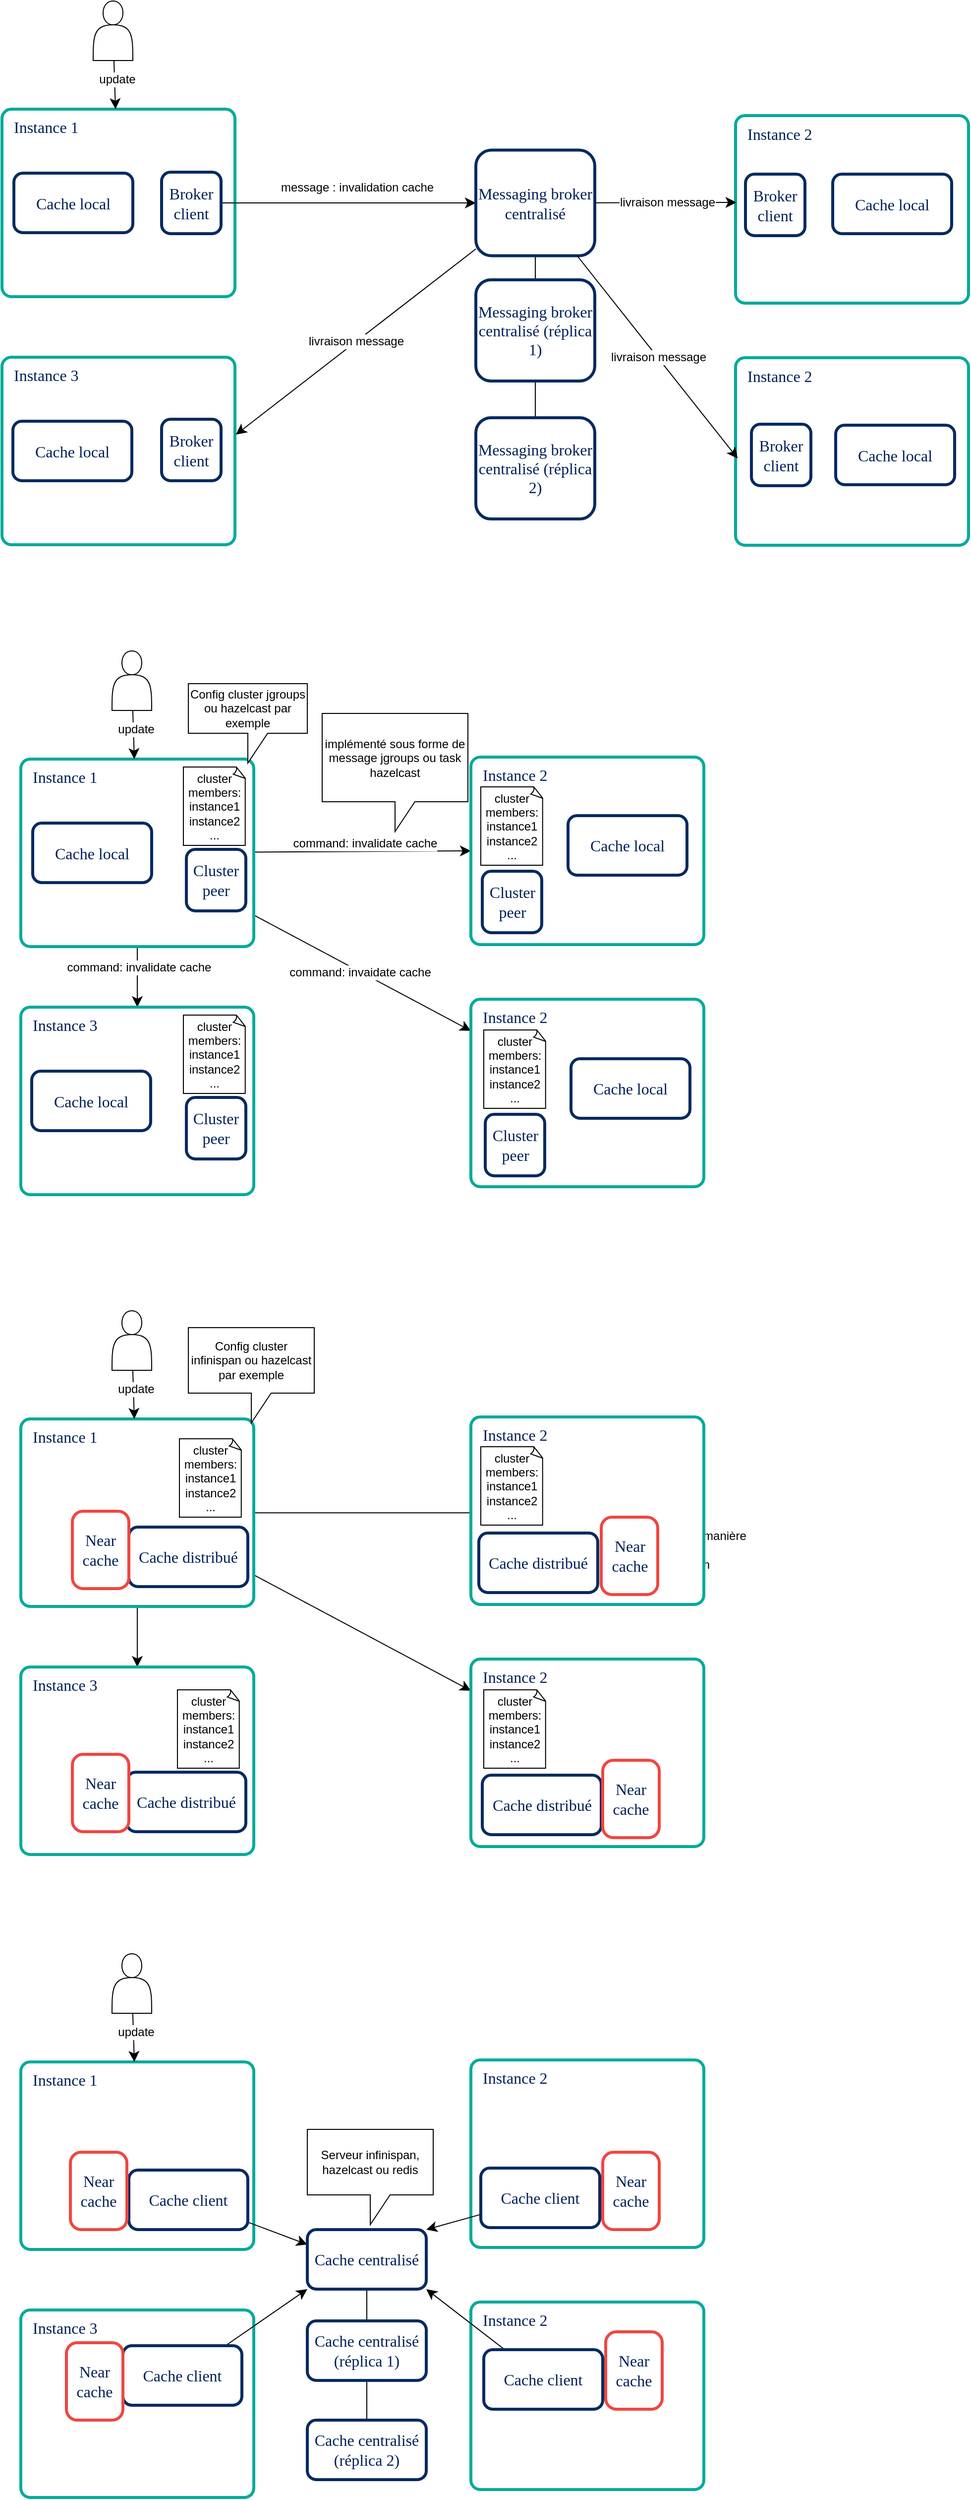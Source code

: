 <mxfile version="24.6.3" type="github">
  <diagram name="Page-1" id="AIwLkEZTtaAy5-5fSxSE">
    <mxGraphModel dx="2234" dy="2152" grid="0" gridSize="10" guides="1" tooltips="1" connect="1" arrows="1" fold="1" page="0" pageScale="1" pageWidth="827" pageHeight="1169" math="0" shadow="0">
      <root>
        <mxCell id="0" />
        <mxCell id="1" parent="0" />
        <mxCell id="lVMmo4o-01yK5qw_qF8T-66" style="edgeStyle=none;curved=1;rounded=0;orthogonalLoop=1;jettySize=auto;html=1;fontSize=12;startSize=8;endSize=8;" edge="1" parent="1" source="lVMmo4o-01yK5qw_qF8T-1" target="lVMmo4o-01yK5qw_qF8T-48">
          <mxGeometry relative="1" as="geometry" />
        </mxCell>
        <mxCell id="lVMmo4o-01yK5qw_qF8T-67" value="command: invalidate cache" style="edgeLabel;html=1;align=center;verticalAlign=middle;resizable=0;points=[];fontSize=12;" vertex="1" connectable="0" parent="lVMmo4o-01yK5qw_qF8T-66">
          <mxGeometry x="-0.307" y="1" relative="1" as="geometry">
            <mxPoint as="offset" />
          </mxGeometry>
        </mxCell>
        <mxCell id="lVMmo4o-01yK5qw_qF8T-69" style="edgeStyle=none;curved=1;rounded=0;orthogonalLoop=1;jettySize=auto;html=1;entryX=0;entryY=0.5;entryDx=0;entryDy=0;fontSize=12;startSize=8;endSize=8;" edge="1" parent="1" source="lVMmo4o-01yK5qw_qF8T-1" target="lVMmo4o-01yK5qw_qF8T-52">
          <mxGeometry relative="1" as="geometry" />
        </mxCell>
        <mxCell id="lVMmo4o-01yK5qw_qF8T-70" value="command: invalidate cache" style="edgeLabel;html=1;align=center;verticalAlign=middle;resizable=0;points=[];fontSize=12;" vertex="1" connectable="0" parent="lVMmo4o-01yK5qw_qF8T-69">
          <mxGeometry x="0.407" y="-4" relative="1" as="geometry">
            <mxPoint x="-42" y="-12" as="offset" />
          </mxGeometry>
        </mxCell>
        <mxCell id="lVMmo4o-01yK5qw_qF8T-71" style="edgeStyle=none;curved=1;rounded=0;orthogonalLoop=1;jettySize=auto;html=1;fontSize=12;startSize=8;endSize=8;" edge="1" parent="1" source="lVMmo4o-01yK5qw_qF8T-1" target="lVMmo4o-01yK5qw_qF8T-62">
          <mxGeometry relative="1" as="geometry" />
        </mxCell>
        <mxCell id="lVMmo4o-01yK5qw_qF8T-72" value="command: invaidate cache" style="edgeLabel;html=1;align=center;verticalAlign=middle;resizable=0;points=[];fontSize=12;" vertex="1" connectable="0" parent="lVMmo4o-01yK5qw_qF8T-71">
          <mxGeometry x="-0.013" relative="1" as="geometry">
            <mxPoint x="-1" as="offset" />
          </mxGeometry>
        </mxCell>
        <mxCell id="lVMmo4o-01yK5qw_qF8T-1" value="Instance 1" style="rounded=1;whiteSpace=wrap;html=1;strokeColor=#00AA9B;strokeWidth=3;arcSize=5;fontFamily=Poppins;fontSource=https%3A%2F%2Ffonts.googleapis.com%2Fcss%3Ffamily%3DPoppins;fontSize=16;fontColor=#002058;fontStyle=0;labelBackgroundColor=none;labelBorderColor=none;verticalAlign=top;align=left;spacingRight=0;spacingLeft=10;spacingTop=2;" vertex="1" parent="1">
          <mxGeometry x="-399" y="-138" width="235" height="189" as="geometry" />
        </mxCell>
        <mxCell id="lVMmo4o-01yK5qw_qF8T-2" value="Cache local" style="rounded=1;whiteSpace=wrap;html=1;strokeColor=#042a60;strokeWidth=3;arcSize=15;fontFamily=Poppins;fontSource=https%3A%2F%2Ffonts.googleapis.com%2Fcss%3Ffamily%3DPoppins;fontSize=16;fontColor=#002058;fontStyle=0;labelBackgroundColor=none;labelBorderColor=none;" vertex="1" parent="1">
          <mxGeometry x="-387" y="-73.5" width="120" height="60" as="geometry" />
        </mxCell>
        <mxCell id="lVMmo4o-01yK5qw_qF8T-18" style="edgeStyle=none;curved=1;rounded=0;orthogonalLoop=1;jettySize=auto;html=1;fontSize=12;startSize=8;endSize=8;" edge="1" parent="1" source="lVMmo4o-01yK5qw_qF8T-17" target="lVMmo4o-01yK5qw_qF8T-1">
          <mxGeometry relative="1" as="geometry" />
        </mxCell>
        <mxCell id="lVMmo4o-01yK5qw_qF8T-19" value="update" style="edgeLabel;html=1;align=center;verticalAlign=middle;resizable=0;points=[];fontSize=12;" vertex="1" connectable="0" parent="lVMmo4o-01yK5qw_qF8T-18">
          <mxGeometry x="-0.25" y="2" relative="1" as="geometry">
            <mxPoint as="offset" />
          </mxGeometry>
        </mxCell>
        <mxCell id="lVMmo4o-01yK5qw_qF8T-17" value="" style="shape=actor;whiteSpace=wrap;html=1;" vertex="1" parent="1">
          <mxGeometry x="-307" y="-247" width="40" height="60" as="geometry" />
        </mxCell>
        <mxCell id="lVMmo4o-01yK5qw_qF8T-40" value="Cluster peer" style="rounded=1;whiteSpace=wrap;html=1;strokeColor=#042a60;strokeWidth=3;arcSize=15;fontFamily=Poppins;fontSource=https%3A%2F%2Ffonts.googleapis.com%2Fcss%3Ffamily%3DPoppins;fontSize=16;fontColor=#002058;fontStyle=0;labelBackgroundColor=none;labelBorderColor=none;" vertex="1" parent="1">
          <mxGeometry x="-232" y="-47" width="60" height="62" as="geometry" />
        </mxCell>
        <mxCell id="lVMmo4o-01yK5qw_qF8T-46" value="&lt;div&gt;cluster members: &lt;br&gt;&lt;/div&gt;&lt;div&gt;instance1&lt;/div&gt;&lt;div&gt;instance2&lt;/div&gt;&lt;div&gt;...&lt;br&gt;&lt;/div&gt;" style="whiteSpace=wrap;html=1;shape=mxgraph.basic.document" vertex="1" parent="1">
          <mxGeometry x="-235" y="-130" width="63" height="79" as="geometry" />
        </mxCell>
        <mxCell id="lVMmo4o-01yK5qw_qF8T-48" value="Instance 3" style="rounded=1;whiteSpace=wrap;html=1;strokeColor=#00AA9B;strokeWidth=3;arcSize=5;fontFamily=Poppins;fontSource=https%3A%2F%2Ffonts.googleapis.com%2Fcss%3Ffamily%3DPoppins;fontSize=16;fontColor=#002058;fontStyle=0;labelBackgroundColor=none;labelBorderColor=none;verticalAlign=top;align=left;spacingRight=0;spacingLeft=10;spacingTop=2;" vertex="1" parent="1">
          <mxGeometry x="-399" y="112" width="235" height="189" as="geometry" />
        </mxCell>
        <mxCell id="lVMmo4o-01yK5qw_qF8T-49" value="Cache local" style="rounded=1;whiteSpace=wrap;html=1;strokeColor=#042a60;strokeWidth=3;arcSize=15;fontFamily=Poppins;fontSource=https%3A%2F%2Ffonts.googleapis.com%2Fcss%3Ffamily%3DPoppins;fontSize=16;fontColor=#002058;fontStyle=0;labelBackgroundColor=none;labelBorderColor=none;" vertex="1" parent="1">
          <mxGeometry x="-388" y="176.5" width="120" height="60" as="geometry" />
        </mxCell>
        <mxCell id="lVMmo4o-01yK5qw_qF8T-50" value="Cluster peer" style="rounded=1;whiteSpace=wrap;html=1;strokeColor=#042a60;strokeWidth=3;arcSize=15;fontFamily=Poppins;fontSource=https%3A%2F%2Ffonts.googleapis.com%2Fcss%3Ffamily%3DPoppins;fontSize=16;fontColor=#002058;fontStyle=0;labelBackgroundColor=none;labelBorderColor=none;" vertex="1" parent="1">
          <mxGeometry x="-232" y="203" width="60" height="62" as="geometry" />
        </mxCell>
        <mxCell id="lVMmo4o-01yK5qw_qF8T-51" value="&lt;div&gt;cluster members: &lt;br&gt;&lt;/div&gt;&lt;div&gt;instance1&lt;/div&gt;&lt;div&gt;instance2&lt;/div&gt;&lt;div&gt;...&lt;br&gt;&lt;/div&gt;" style="whiteSpace=wrap;html=1;shape=mxgraph.basic.document" vertex="1" parent="1">
          <mxGeometry x="-235" y="120" width="63" height="79" as="geometry" />
        </mxCell>
        <mxCell id="lVMmo4o-01yK5qw_qF8T-52" value="Instance 2" style="rounded=1;whiteSpace=wrap;html=1;strokeColor=#00AA9B;strokeWidth=3;arcSize=5;fontFamily=Poppins;fontSource=https%3A%2F%2Ffonts.googleapis.com%2Fcss%3Ffamily%3DPoppins;fontSize=16;fontColor=#002058;fontStyle=0;labelBackgroundColor=none;labelBorderColor=none;verticalAlign=top;align=left;spacingRight=0;spacingLeft=10;spacingTop=2;" vertex="1" parent="1">
          <mxGeometry x="55" y="-140" width="235" height="189" as="geometry" />
        </mxCell>
        <mxCell id="lVMmo4o-01yK5qw_qF8T-53" value="Cache local" style="rounded=1;whiteSpace=wrap;html=1;strokeColor=#042a60;strokeWidth=3;arcSize=15;fontFamily=Poppins;fontSource=https%3A%2F%2Ffonts.googleapis.com%2Fcss%3Ffamily%3DPoppins;fontSize=16;fontColor=#002058;fontStyle=0;labelBackgroundColor=none;labelBorderColor=none;" vertex="1" parent="1">
          <mxGeometry x="153" y="-81" width="120" height="60" as="geometry" />
        </mxCell>
        <mxCell id="lVMmo4o-01yK5qw_qF8T-54" value="Cluster peer" style="rounded=1;whiteSpace=wrap;html=1;strokeColor=#042a60;strokeWidth=3;arcSize=15;fontFamily=Poppins;fontSource=https%3A%2F%2Ffonts.googleapis.com%2Fcss%3Ffamily%3DPoppins;fontSize=16;fontColor=#002058;fontStyle=0;labelBackgroundColor=none;labelBorderColor=none;" vertex="1" parent="1">
          <mxGeometry x="66.5" y="-25" width="60" height="62" as="geometry" />
        </mxCell>
        <mxCell id="lVMmo4o-01yK5qw_qF8T-55" value="&lt;div&gt;cluster members: &lt;br&gt;&lt;/div&gt;&lt;div&gt;instance1&lt;/div&gt;&lt;div&gt;instance2&lt;/div&gt;&lt;div&gt;...&lt;br&gt;&lt;/div&gt;" style="whiteSpace=wrap;html=1;shape=mxgraph.basic.document" vertex="1" parent="1">
          <mxGeometry x="65" y="-110" width="63" height="79" as="geometry" />
        </mxCell>
        <mxCell id="lVMmo4o-01yK5qw_qF8T-62" value="Instance 2" style="rounded=1;whiteSpace=wrap;html=1;strokeColor=#00AA9B;strokeWidth=3;arcSize=5;fontFamily=Poppins;fontSource=https%3A%2F%2Ffonts.googleapis.com%2Fcss%3Ffamily%3DPoppins;fontSize=16;fontColor=#002058;fontStyle=0;labelBackgroundColor=none;labelBorderColor=none;verticalAlign=top;align=left;spacingRight=0;spacingLeft=10;spacingTop=2;" vertex="1" parent="1">
          <mxGeometry x="55" y="104" width="235" height="189" as="geometry" />
        </mxCell>
        <mxCell id="lVMmo4o-01yK5qw_qF8T-63" value="Cache local" style="rounded=1;whiteSpace=wrap;html=1;strokeColor=#042a60;strokeWidth=3;arcSize=15;fontFamily=Poppins;fontSource=https%3A%2F%2Ffonts.googleapis.com%2Fcss%3Ffamily%3DPoppins;fontSize=16;fontColor=#002058;fontStyle=0;labelBackgroundColor=none;labelBorderColor=none;" vertex="1" parent="1">
          <mxGeometry x="156" y="164" width="120" height="60" as="geometry" />
        </mxCell>
        <mxCell id="lVMmo4o-01yK5qw_qF8T-64" value="Cluster peer" style="rounded=1;whiteSpace=wrap;html=1;strokeColor=#042a60;strokeWidth=3;arcSize=15;fontFamily=Poppins;fontSource=https%3A%2F%2Ffonts.googleapis.com%2Fcss%3Ffamily%3DPoppins;fontSize=16;fontColor=#002058;fontStyle=0;labelBackgroundColor=none;labelBorderColor=none;" vertex="1" parent="1">
          <mxGeometry x="69.5" y="220" width="60" height="62" as="geometry" />
        </mxCell>
        <mxCell id="lVMmo4o-01yK5qw_qF8T-65" value="&lt;div&gt;cluster members: &lt;br&gt;&lt;/div&gt;&lt;div&gt;instance1&lt;/div&gt;&lt;div&gt;instance2&lt;/div&gt;&lt;div&gt;...&lt;br&gt;&lt;/div&gt;" style="whiteSpace=wrap;html=1;shape=mxgraph.basic.document" vertex="1" parent="1">
          <mxGeometry x="68" y="135" width="63" height="79" as="geometry" />
        </mxCell>
        <mxCell id="lVMmo4o-01yK5qw_qF8T-77" value="Config cluster jgroups ou hazelcast par exemple" style="shape=callout;whiteSpace=wrap;html=1;perimeter=calloutPerimeter;" vertex="1" parent="1">
          <mxGeometry x="-230" y="-214" width="120" height="80" as="geometry" />
        </mxCell>
        <mxCell id="lVMmo4o-01yK5qw_qF8T-78" value="implémenté sous forme de message jgroups ou task hazelcast" style="shape=callout;whiteSpace=wrap;html=1;perimeter=calloutPerimeter;" vertex="1" parent="1">
          <mxGeometry x="-95" y="-184" width="147" height="119" as="geometry" />
        </mxCell>
        <mxCell id="lVMmo4o-01yK5qw_qF8T-79" style="edgeStyle=none;curved=1;rounded=0;orthogonalLoop=1;jettySize=auto;html=1;fontSize=12;startSize=8;endSize=8;" edge="1" parent="1" source="lVMmo4o-01yK5qw_qF8T-85" target="lVMmo4o-01yK5qw_qF8T-92">
          <mxGeometry relative="1" as="geometry" />
        </mxCell>
        <mxCell id="lVMmo4o-01yK5qw_qF8T-81" style="edgeStyle=none;curved=1;rounded=0;orthogonalLoop=1;jettySize=auto;html=1;entryX=0;entryY=0.5;entryDx=0;entryDy=0;fontSize=12;startSize=8;endSize=8;" edge="1" parent="1" source="lVMmo4o-01yK5qw_qF8T-85" target="lVMmo4o-01yK5qw_qF8T-96">
          <mxGeometry relative="1" as="geometry">
            <Array as="points">
              <mxPoint x="341" y="622" />
            </Array>
          </mxGeometry>
        </mxCell>
        <mxCell id="lVMmo4o-01yK5qw_qF8T-82" value="synchronisation gérée de manière&lt;br&gt; transparente&lt;br&gt; par l&#39;implémentation &lt;br&gt;du cache distribué" style="edgeLabel;html=1;align=center;verticalAlign=middle;resizable=0;points=[];fontSize=12;" vertex="1" connectable="0" parent="lVMmo4o-01yK5qw_qF8T-81">
          <mxGeometry x="0.407" y="-4" relative="1" as="geometry">
            <mxPoint x="-48" y="48" as="offset" />
          </mxGeometry>
        </mxCell>
        <mxCell id="lVMmo4o-01yK5qw_qF8T-83" style="edgeStyle=none;curved=1;rounded=0;orthogonalLoop=1;jettySize=auto;html=1;fontSize=12;startSize=8;endSize=8;" edge="1" parent="1" source="lVMmo4o-01yK5qw_qF8T-85" target="lVMmo4o-01yK5qw_qF8T-100">
          <mxGeometry relative="1" as="geometry" />
        </mxCell>
        <mxCell id="lVMmo4o-01yK5qw_qF8T-85" value="Instance 1" style="rounded=1;whiteSpace=wrap;html=1;strokeColor=#00AA9B;strokeWidth=3;arcSize=5;fontFamily=Poppins;fontSource=https%3A%2F%2Ffonts.googleapis.com%2Fcss%3Ffamily%3DPoppins;fontSize=16;fontColor=#002058;fontStyle=0;labelBackgroundColor=none;labelBorderColor=none;verticalAlign=top;align=left;spacingRight=0;spacingLeft=10;spacingTop=2;" vertex="1" parent="1">
          <mxGeometry x="-399" y="527" width="235" height="189" as="geometry" />
        </mxCell>
        <mxCell id="lVMmo4o-01yK5qw_qF8T-86" value="Cache distribué" style="rounded=1;whiteSpace=wrap;html=1;strokeColor=#042a60;strokeWidth=3;arcSize=15;fontFamily=Poppins;fontSource=https%3A%2F%2Ffonts.googleapis.com%2Fcss%3Ffamily%3DPoppins;fontSize=16;fontColor=#002058;fontStyle=0;labelBackgroundColor=none;labelBorderColor=none;" vertex="1" parent="1">
          <mxGeometry x="-290" y="636" width="120" height="60" as="geometry" />
        </mxCell>
        <mxCell id="lVMmo4o-01yK5qw_qF8T-87" style="edgeStyle=none;curved=1;rounded=0;orthogonalLoop=1;jettySize=auto;html=1;fontSize=12;startSize=8;endSize=8;" edge="1" parent="1" source="lVMmo4o-01yK5qw_qF8T-89" target="lVMmo4o-01yK5qw_qF8T-85">
          <mxGeometry relative="1" as="geometry" />
        </mxCell>
        <mxCell id="lVMmo4o-01yK5qw_qF8T-88" value="update" style="edgeLabel;html=1;align=center;verticalAlign=middle;resizable=0;points=[];fontSize=12;" vertex="1" connectable="0" parent="lVMmo4o-01yK5qw_qF8T-87">
          <mxGeometry x="-0.25" y="2" relative="1" as="geometry">
            <mxPoint as="offset" />
          </mxGeometry>
        </mxCell>
        <mxCell id="lVMmo4o-01yK5qw_qF8T-89" value="" style="shape=actor;whiteSpace=wrap;html=1;" vertex="1" parent="1">
          <mxGeometry x="-307" y="418" width="40" height="60" as="geometry" />
        </mxCell>
        <mxCell id="lVMmo4o-01yK5qw_qF8T-91" value="&lt;div&gt;cluster members: &lt;br&gt;&lt;/div&gt;&lt;div&gt;instance1&lt;/div&gt;&lt;div&gt;instance2&lt;/div&gt;&lt;div&gt;...&lt;br&gt;&lt;/div&gt;" style="whiteSpace=wrap;html=1;shape=mxgraph.basic.document" vertex="1" parent="1">
          <mxGeometry x="-239" y="547" width="63" height="79" as="geometry" />
        </mxCell>
        <mxCell id="lVMmo4o-01yK5qw_qF8T-92" value="Instance 3" style="rounded=1;whiteSpace=wrap;html=1;strokeColor=#00AA9B;strokeWidth=3;arcSize=5;fontFamily=Poppins;fontSource=https%3A%2F%2Ffonts.googleapis.com%2Fcss%3Ffamily%3DPoppins;fontSize=16;fontColor=#002058;fontStyle=0;labelBackgroundColor=none;labelBorderColor=none;verticalAlign=top;align=left;spacingRight=0;spacingLeft=10;spacingTop=2;" vertex="1" parent="1">
          <mxGeometry x="-399" y="777" width="235" height="189" as="geometry" />
        </mxCell>
        <mxCell id="lVMmo4o-01yK5qw_qF8T-93" value="Cache distribué" style="rounded=1;whiteSpace=wrap;html=1;strokeColor=#042a60;strokeWidth=3;arcSize=15;fontFamily=Poppins;fontSource=https%3A%2F%2Ffonts.googleapis.com%2Fcss%3Ffamily%3DPoppins;fontSize=16;fontColor=#002058;fontStyle=0;labelBackgroundColor=none;labelBorderColor=none;" vertex="1" parent="1">
          <mxGeometry x="-292" y="883" width="120" height="60" as="geometry" />
        </mxCell>
        <mxCell id="lVMmo4o-01yK5qw_qF8T-95" value="&lt;div&gt;cluster members: &lt;br&gt;&lt;/div&gt;&lt;div&gt;instance1&lt;/div&gt;&lt;div&gt;instance2&lt;/div&gt;&lt;div&gt;...&lt;br&gt;&lt;/div&gt;" style="whiteSpace=wrap;html=1;shape=mxgraph.basic.document" vertex="1" parent="1">
          <mxGeometry x="-241" y="800" width="63" height="79" as="geometry" />
        </mxCell>
        <mxCell id="lVMmo4o-01yK5qw_qF8T-96" value="Instance 2" style="rounded=1;whiteSpace=wrap;html=1;strokeColor=#00AA9B;strokeWidth=3;arcSize=5;fontFamily=Poppins;fontSource=https%3A%2F%2Ffonts.googleapis.com%2Fcss%3Ffamily%3DPoppins;fontSize=16;fontColor=#002058;fontStyle=0;labelBackgroundColor=none;labelBorderColor=none;verticalAlign=top;align=left;spacingRight=0;spacingLeft=10;spacingTop=2;" vertex="1" parent="1">
          <mxGeometry x="55" y="525" width="235" height="189" as="geometry" />
        </mxCell>
        <mxCell id="lVMmo4o-01yK5qw_qF8T-97" value="Cache distribué" style="rounded=1;whiteSpace=wrap;html=1;strokeColor=#042a60;strokeWidth=3;arcSize=15;fontFamily=Poppins;fontSource=https%3A%2F%2Ffonts.googleapis.com%2Fcss%3Ffamily%3DPoppins;fontSize=16;fontColor=#002058;fontStyle=0;labelBackgroundColor=none;labelBorderColor=none;" vertex="1" parent="1">
          <mxGeometry x="63" y="642" width="120" height="60" as="geometry" />
        </mxCell>
        <mxCell id="lVMmo4o-01yK5qw_qF8T-99" value="&lt;div&gt;cluster members: &lt;br&gt;&lt;/div&gt;&lt;div&gt;instance1&lt;/div&gt;&lt;div&gt;instance2&lt;/div&gt;&lt;div&gt;...&lt;br&gt;&lt;/div&gt;" style="whiteSpace=wrap;html=1;shape=mxgraph.basic.document" vertex="1" parent="1">
          <mxGeometry x="65" y="555" width="63" height="79" as="geometry" />
        </mxCell>
        <mxCell id="lVMmo4o-01yK5qw_qF8T-100" value="Instance 2" style="rounded=1;whiteSpace=wrap;html=1;strokeColor=#00AA9B;strokeWidth=3;arcSize=5;fontFamily=Poppins;fontSource=https%3A%2F%2Ffonts.googleapis.com%2Fcss%3Ffamily%3DPoppins;fontSize=16;fontColor=#002058;fontStyle=0;labelBackgroundColor=none;labelBorderColor=none;verticalAlign=top;align=left;spacingRight=0;spacingLeft=10;spacingTop=2;" vertex="1" parent="1">
          <mxGeometry x="55" y="769" width="235" height="189" as="geometry" />
        </mxCell>
        <mxCell id="lVMmo4o-01yK5qw_qF8T-101" value="Cache distribué" style="rounded=1;whiteSpace=wrap;html=1;strokeColor=#042a60;strokeWidth=3;arcSize=15;fontFamily=Poppins;fontSource=https%3A%2F%2Ffonts.googleapis.com%2Fcss%3Ffamily%3DPoppins;fontSize=16;fontColor=#002058;fontStyle=0;labelBackgroundColor=none;labelBorderColor=none;" vertex="1" parent="1">
          <mxGeometry x="66.5" y="886" width="120" height="60" as="geometry" />
        </mxCell>
        <mxCell id="lVMmo4o-01yK5qw_qF8T-103" value="&lt;div&gt;cluster members: &lt;br&gt;&lt;/div&gt;&lt;div&gt;instance1&lt;/div&gt;&lt;div&gt;instance2&lt;/div&gt;&lt;div&gt;...&lt;br&gt;&lt;/div&gt;" style="whiteSpace=wrap;html=1;shape=mxgraph.basic.document" vertex="1" parent="1">
          <mxGeometry x="68" y="800" width="63" height="79" as="geometry" />
        </mxCell>
        <mxCell id="lVMmo4o-01yK5qw_qF8T-104" value="Config cluster infinispan ou hazelcast par exemple" style="shape=callout;whiteSpace=wrap;html=1;perimeter=calloutPerimeter;" vertex="1" parent="1">
          <mxGeometry x="-230" y="435" width="127" height="96" as="geometry" />
        </mxCell>
        <mxCell id="lVMmo4o-01yK5qw_qF8T-110" value="Instance 1" style="rounded=1;whiteSpace=wrap;html=1;strokeColor=#00AA9B;strokeWidth=3;arcSize=5;fontFamily=Poppins;fontSource=https%3A%2F%2Ffonts.googleapis.com%2Fcss%3Ffamily%3DPoppins;fontSize=16;fontColor=#002058;fontStyle=0;labelBackgroundColor=none;labelBorderColor=none;verticalAlign=top;align=left;spacingRight=0;spacingLeft=10;spacingTop=2;" vertex="1" parent="1">
          <mxGeometry x="-399" y="1175" width="235" height="189" as="geometry" />
        </mxCell>
        <mxCell id="lVMmo4o-01yK5qw_qF8T-128" style="edgeStyle=none;curved=1;rounded=0;orthogonalLoop=1;jettySize=auto;html=1;entryX=0;entryY=0.25;entryDx=0;entryDy=0;fontSize=12;startSize=8;endSize=8;" edge="1" parent="1" source="lVMmo4o-01yK5qw_qF8T-111" target="lVMmo4o-01yK5qw_qF8T-127">
          <mxGeometry relative="1" as="geometry" />
        </mxCell>
        <mxCell id="lVMmo4o-01yK5qw_qF8T-111" value="Cache client" style="rounded=1;whiteSpace=wrap;html=1;strokeColor=#042a60;strokeWidth=3;arcSize=15;fontFamily=Poppins;fontSource=https%3A%2F%2Ffonts.googleapis.com%2Fcss%3Ffamily%3DPoppins;fontSize=16;fontColor=#002058;fontStyle=0;labelBackgroundColor=none;labelBorderColor=none;" vertex="1" parent="1">
          <mxGeometry x="-290" y="1284" width="120" height="60" as="geometry" />
        </mxCell>
        <mxCell id="lVMmo4o-01yK5qw_qF8T-112" style="edgeStyle=none;curved=1;rounded=0;orthogonalLoop=1;jettySize=auto;html=1;fontSize=12;startSize=8;endSize=8;" edge="1" parent="1" source="lVMmo4o-01yK5qw_qF8T-114" target="lVMmo4o-01yK5qw_qF8T-110">
          <mxGeometry relative="1" as="geometry" />
        </mxCell>
        <mxCell id="lVMmo4o-01yK5qw_qF8T-113" value="update" style="edgeLabel;html=1;align=center;verticalAlign=middle;resizable=0;points=[];fontSize=12;" vertex="1" connectable="0" parent="lVMmo4o-01yK5qw_qF8T-112">
          <mxGeometry x="-0.25" y="2" relative="1" as="geometry">
            <mxPoint as="offset" />
          </mxGeometry>
        </mxCell>
        <mxCell id="lVMmo4o-01yK5qw_qF8T-114" value="" style="shape=actor;whiteSpace=wrap;html=1;" vertex="1" parent="1">
          <mxGeometry x="-307" y="1066" width="40" height="60" as="geometry" />
        </mxCell>
        <mxCell id="lVMmo4o-01yK5qw_qF8T-116" value="Instance 3" style="rounded=1;whiteSpace=wrap;html=1;strokeColor=#00AA9B;strokeWidth=3;arcSize=5;fontFamily=Poppins;fontSource=https%3A%2F%2Ffonts.googleapis.com%2Fcss%3Ffamily%3DPoppins;fontSize=16;fontColor=#002058;fontStyle=0;labelBackgroundColor=none;labelBorderColor=none;verticalAlign=top;align=left;spacingRight=0;spacingLeft=10;spacingTop=2;" vertex="1" parent="1">
          <mxGeometry x="-399" y="1425" width="235" height="189" as="geometry" />
        </mxCell>
        <mxCell id="lVMmo4o-01yK5qw_qF8T-131" style="edgeStyle=none;curved=1;rounded=0;orthogonalLoop=1;jettySize=auto;html=1;entryX=0;entryY=1;entryDx=0;entryDy=0;fontSize=12;startSize=8;endSize=8;" edge="1" parent="1" source="lVMmo4o-01yK5qw_qF8T-117" target="lVMmo4o-01yK5qw_qF8T-127">
          <mxGeometry relative="1" as="geometry" />
        </mxCell>
        <mxCell id="lVMmo4o-01yK5qw_qF8T-117" value="Cache client" style="rounded=1;whiteSpace=wrap;html=1;strokeColor=#042a60;strokeWidth=3;arcSize=15;fontFamily=Poppins;fontSource=https%3A%2F%2Ffonts.googleapis.com%2Fcss%3Ffamily%3DPoppins;fontSize=16;fontColor=#002058;fontStyle=0;labelBackgroundColor=none;labelBorderColor=none;" vertex="1" parent="1">
          <mxGeometry x="-296" y="1461" width="120" height="60" as="geometry" />
        </mxCell>
        <mxCell id="lVMmo4o-01yK5qw_qF8T-119" value="Instance 2" style="rounded=1;whiteSpace=wrap;html=1;strokeColor=#00AA9B;strokeWidth=3;arcSize=5;fontFamily=Poppins;fontSource=https%3A%2F%2Ffonts.googleapis.com%2Fcss%3Ffamily%3DPoppins;fontSize=16;fontColor=#002058;fontStyle=0;labelBackgroundColor=none;labelBorderColor=none;verticalAlign=top;align=left;spacingRight=0;spacingLeft=10;spacingTop=2;" vertex="1" parent="1">
          <mxGeometry x="55" y="1173" width="235" height="189" as="geometry" />
        </mxCell>
        <mxCell id="lVMmo4o-01yK5qw_qF8T-133" style="edgeStyle=none;curved=1;rounded=0;orthogonalLoop=1;jettySize=auto;html=1;entryX=1;entryY=0;entryDx=0;entryDy=0;fontSize=12;startSize=8;endSize=8;" edge="1" parent="1" source="lVMmo4o-01yK5qw_qF8T-120" target="lVMmo4o-01yK5qw_qF8T-127">
          <mxGeometry relative="1" as="geometry" />
        </mxCell>
        <mxCell id="lVMmo4o-01yK5qw_qF8T-120" value="Cache client" style="rounded=1;whiteSpace=wrap;html=1;strokeColor=#042a60;strokeWidth=3;arcSize=15;fontFamily=Poppins;fontSource=https%3A%2F%2Ffonts.googleapis.com%2Fcss%3Ffamily%3DPoppins;fontSize=16;fontColor=#002058;fontStyle=0;labelBackgroundColor=none;labelBorderColor=none;" vertex="1" parent="1">
          <mxGeometry x="65" y="1282" width="120" height="60" as="geometry" />
        </mxCell>
        <mxCell id="lVMmo4o-01yK5qw_qF8T-122" value="Instance 2" style="rounded=1;whiteSpace=wrap;html=1;strokeColor=#00AA9B;strokeWidth=3;arcSize=5;fontFamily=Poppins;fontSource=https%3A%2F%2Ffonts.googleapis.com%2Fcss%3Ffamily%3DPoppins;fontSize=16;fontColor=#002058;fontStyle=0;labelBackgroundColor=none;labelBorderColor=none;verticalAlign=top;align=left;spacingRight=0;spacingLeft=10;spacingTop=2;" vertex="1" parent="1">
          <mxGeometry x="55" y="1417" width="235" height="189" as="geometry" />
        </mxCell>
        <mxCell id="lVMmo4o-01yK5qw_qF8T-132" style="edgeStyle=none;curved=1;rounded=0;orthogonalLoop=1;jettySize=auto;html=1;entryX=1;entryY=1;entryDx=0;entryDy=0;fontSize=12;startSize=8;endSize=8;" edge="1" parent="1" source="lVMmo4o-01yK5qw_qF8T-123" target="lVMmo4o-01yK5qw_qF8T-127">
          <mxGeometry relative="1" as="geometry" />
        </mxCell>
        <mxCell id="lVMmo4o-01yK5qw_qF8T-123" value="Cache client" style="rounded=1;whiteSpace=wrap;html=1;strokeColor=#042a60;strokeWidth=3;arcSize=15;fontFamily=Poppins;fontSource=https%3A%2F%2Ffonts.googleapis.com%2Fcss%3Ffamily%3DPoppins;fontSize=16;fontColor=#002058;fontStyle=0;labelBackgroundColor=none;labelBorderColor=none;" vertex="1" parent="1">
          <mxGeometry x="68" y="1465" width="120" height="60" as="geometry" />
        </mxCell>
        <mxCell id="lVMmo4o-01yK5qw_qF8T-136" style="edgeStyle=none;curved=1;rounded=0;orthogonalLoop=1;jettySize=auto;html=1;fontSize=12;startSize=8;endSize=8;endArrow=none;endFill=0;" edge="1" parent="1" source="lVMmo4o-01yK5qw_qF8T-127" target="lVMmo4o-01yK5qw_qF8T-134">
          <mxGeometry relative="1" as="geometry" />
        </mxCell>
        <mxCell id="lVMmo4o-01yK5qw_qF8T-127" value="Cache centralisé" style="rounded=1;whiteSpace=wrap;html=1;strokeColor=#042a60;strokeWidth=3;arcSize=15;fontFamily=Poppins;fontSource=https%3A%2F%2Ffonts.googleapis.com%2Fcss%3Ffamily%3DPoppins;fontSize=16;fontColor=#002058;fontStyle=0;labelBackgroundColor=none;labelBorderColor=none;" vertex="1" parent="1">
          <mxGeometry x="-110" y="1344" width="120" height="60" as="geometry" />
        </mxCell>
        <mxCell id="lVMmo4o-01yK5qw_qF8T-137" style="edgeStyle=none;curved=1;rounded=0;orthogonalLoop=1;jettySize=auto;html=1;fontSize=12;startSize=8;endSize=8;endArrow=none;endFill=0;" edge="1" parent="1" source="lVMmo4o-01yK5qw_qF8T-134" target="lVMmo4o-01yK5qw_qF8T-135">
          <mxGeometry relative="1" as="geometry" />
        </mxCell>
        <mxCell id="lVMmo4o-01yK5qw_qF8T-134" value="Cache centralisé (réplica 1)" style="rounded=1;whiteSpace=wrap;html=1;strokeColor=#042a60;strokeWidth=3;arcSize=15;fontFamily=Poppins;fontSource=https%3A%2F%2Ffonts.googleapis.com%2Fcss%3Ffamily%3DPoppins;fontSize=16;fontColor=#002058;fontStyle=0;labelBackgroundColor=none;labelBorderColor=none;" vertex="1" parent="1">
          <mxGeometry x="-110" y="1436" width="120" height="60" as="geometry" />
        </mxCell>
        <mxCell id="lVMmo4o-01yK5qw_qF8T-135" value="Cache centralisé (réplica 2)" style="rounded=1;whiteSpace=wrap;html=1;strokeColor=#042a60;strokeWidth=3;arcSize=15;fontFamily=Poppins;fontSource=https%3A%2F%2Ffonts.googleapis.com%2Fcss%3Ffamily%3DPoppins;fontSize=16;fontColor=#002058;fontStyle=0;labelBackgroundColor=none;labelBorderColor=none;" vertex="1" parent="1">
          <mxGeometry x="-110" y="1536" width="120" height="60" as="geometry" />
        </mxCell>
        <mxCell id="lVMmo4o-01yK5qw_qF8T-138" value="Serveur infinispan, hazelcast ou redis" style="shape=callout;whiteSpace=wrap;html=1;perimeter=calloutPerimeter;" vertex="1" parent="1">
          <mxGeometry x="-110" y="1243" width="127" height="96" as="geometry" />
        </mxCell>
        <mxCell id="lVMmo4o-01yK5qw_qF8T-139" value="Near cache" style="rounded=1;whiteSpace=wrap;html=1;strokeColor=#F04641;strokeWidth=3;arcSize=19;fontFamily=Poppins;fontSource=https%3A%2F%2Ffonts.googleapis.com%2Fcss%3Ffamily%3DPoppins;fontSize=16;fontColor=#002058;fontStyle=0;labelBackgroundColor=none;labelBorderColor=none;" vertex="1" parent="1">
          <mxGeometry x="186.5" y="626" width="57" height="78" as="geometry" />
        </mxCell>
        <mxCell id="lVMmo4o-01yK5qw_qF8T-140" value="Near cache" style="rounded=1;whiteSpace=wrap;html=1;strokeColor=#F04641;strokeWidth=3;arcSize=19;fontFamily=Poppins;fontSource=https%3A%2F%2Ffonts.googleapis.com%2Fcss%3Ffamily%3DPoppins;fontSize=16;fontColor=#002058;fontStyle=0;labelBackgroundColor=none;labelBorderColor=none;" vertex="1" parent="1">
          <mxGeometry x="-347" y="620" width="57" height="78" as="geometry" />
        </mxCell>
        <mxCell id="lVMmo4o-01yK5qw_qF8T-141" value="Near cache" style="rounded=1;whiteSpace=wrap;html=1;strokeColor=#F04641;strokeWidth=3;arcSize=19;fontFamily=Poppins;fontSource=https%3A%2F%2Ffonts.googleapis.com%2Fcss%3Ffamily%3DPoppins;fontSize=16;fontColor=#002058;fontStyle=0;labelBackgroundColor=none;labelBorderColor=none;" vertex="1" parent="1">
          <mxGeometry x="188" y="871" width="57" height="78" as="geometry" />
        </mxCell>
        <mxCell id="lVMmo4o-01yK5qw_qF8T-142" value="Near cache" style="rounded=1;whiteSpace=wrap;html=1;strokeColor=#F04641;strokeWidth=3;arcSize=19;fontFamily=Poppins;fontSource=https%3A%2F%2Ffonts.googleapis.com%2Fcss%3Ffamily%3DPoppins;fontSize=16;fontColor=#002058;fontStyle=0;labelBackgroundColor=none;labelBorderColor=none;" vertex="1" parent="1">
          <mxGeometry x="-347" y="865" width="57" height="78" as="geometry" />
        </mxCell>
        <mxCell id="lVMmo4o-01yK5qw_qF8T-143" value="Near cache" style="rounded=1;whiteSpace=wrap;html=1;strokeColor=#F04641;strokeWidth=3;arcSize=19;fontFamily=Poppins;fontSource=https%3A%2F%2Ffonts.googleapis.com%2Fcss%3Ffamily%3DPoppins;fontSize=16;fontColor=#002058;fontStyle=0;labelBackgroundColor=none;labelBorderColor=none;" vertex="1" parent="1">
          <mxGeometry x="188" y="1266" width="57" height="78" as="geometry" />
        </mxCell>
        <mxCell id="lVMmo4o-01yK5qw_qF8T-144" value="Near cache" style="rounded=1;whiteSpace=wrap;html=1;strokeColor=#F04641;strokeWidth=3;arcSize=19;fontFamily=Poppins;fontSource=https%3A%2F%2Ffonts.googleapis.com%2Fcss%3Ffamily%3DPoppins;fontSize=16;fontColor=#002058;fontStyle=0;labelBackgroundColor=none;labelBorderColor=none;" vertex="1" parent="1">
          <mxGeometry x="-349" y="1266" width="57" height="78" as="geometry" />
        </mxCell>
        <mxCell id="lVMmo4o-01yK5qw_qF8T-145" value="Near cache" style="rounded=1;whiteSpace=wrap;html=1;strokeColor=#F04641;strokeWidth=3;arcSize=19;fontFamily=Poppins;fontSource=https%3A%2F%2Ffonts.googleapis.com%2Fcss%3Ffamily%3DPoppins;fontSize=16;fontColor=#002058;fontStyle=0;labelBackgroundColor=none;labelBorderColor=none;" vertex="1" parent="1">
          <mxGeometry x="191" y="1447" width="57" height="78" as="geometry" />
        </mxCell>
        <mxCell id="lVMmo4o-01yK5qw_qF8T-146" value="Near cache" style="rounded=1;whiteSpace=wrap;html=1;strokeColor=#F04641;strokeWidth=3;arcSize=19;fontFamily=Poppins;fontSource=https%3A%2F%2Ffonts.googleapis.com%2Fcss%3Ffamily%3DPoppins;fontSize=16;fontColor=#002058;fontStyle=0;labelBackgroundColor=none;labelBorderColor=none;" vertex="1" parent="1">
          <mxGeometry x="-353" y="1458" width="57" height="78" as="geometry" />
        </mxCell>
        <mxCell id="lVMmo4o-01yK5qw_qF8T-153" value="Instance 1" style="rounded=1;whiteSpace=wrap;html=1;strokeColor=#00AA9B;strokeWidth=3;arcSize=5;fontFamily=Poppins;fontSource=https%3A%2F%2Ffonts.googleapis.com%2Fcss%3Ffamily%3DPoppins;fontSize=16;fontColor=#002058;fontStyle=0;labelBackgroundColor=none;labelBorderColor=none;verticalAlign=top;align=left;spacingRight=0;spacingLeft=10;spacingTop=2;" vertex="1" parent="1">
          <mxGeometry x="-418" y="-793" width="235" height="189" as="geometry" />
        </mxCell>
        <mxCell id="lVMmo4o-01yK5qw_qF8T-154" value="Cache local" style="rounded=1;whiteSpace=wrap;html=1;strokeColor=#042a60;strokeWidth=3;arcSize=15;fontFamily=Poppins;fontSource=https%3A%2F%2Ffonts.googleapis.com%2Fcss%3Ffamily%3DPoppins;fontSize=16;fontColor=#002058;fontStyle=0;labelBackgroundColor=none;labelBorderColor=none;" vertex="1" parent="1">
          <mxGeometry x="-406" y="-728.5" width="120" height="60" as="geometry" />
        </mxCell>
        <mxCell id="lVMmo4o-01yK5qw_qF8T-155" style="edgeStyle=none;curved=1;rounded=0;orthogonalLoop=1;jettySize=auto;html=1;fontSize=12;startSize=8;endSize=8;" edge="1" parent="1" source="lVMmo4o-01yK5qw_qF8T-157" target="lVMmo4o-01yK5qw_qF8T-153">
          <mxGeometry relative="1" as="geometry" />
        </mxCell>
        <mxCell id="lVMmo4o-01yK5qw_qF8T-156" value="update" style="edgeLabel;html=1;align=center;verticalAlign=middle;resizable=0;points=[];fontSize=12;" vertex="1" connectable="0" parent="lVMmo4o-01yK5qw_qF8T-155">
          <mxGeometry x="-0.25" y="2" relative="1" as="geometry">
            <mxPoint as="offset" />
          </mxGeometry>
        </mxCell>
        <mxCell id="lVMmo4o-01yK5qw_qF8T-157" value="" style="shape=actor;whiteSpace=wrap;html=1;" vertex="1" parent="1">
          <mxGeometry x="-326" y="-902" width="40" height="60" as="geometry" />
        </mxCell>
        <mxCell id="lVMmo4o-01yK5qw_qF8T-180" style="edgeStyle=none;curved=1;rounded=0;orthogonalLoop=1;jettySize=auto;html=1;entryX=0;entryY=0.5;entryDx=0;entryDy=0;fontSize=12;startSize=8;endSize=8;" edge="1" parent="1" source="lVMmo4o-01yK5qw_qF8T-158" target="lVMmo4o-01yK5qw_qF8T-174">
          <mxGeometry relative="1" as="geometry" />
        </mxCell>
        <mxCell id="lVMmo4o-01yK5qw_qF8T-181" value="message : invalidation cache" style="edgeLabel;html=1;align=center;verticalAlign=middle;resizable=0;points=[];fontSize=12;" vertex="1" connectable="0" parent="lVMmo4o-01yK5qw_qF8T-180">
          <mxGeometry x="0.178" y="-3" relative="1" as="geometry">
            <mxPoint x="-15" y="-19" as="offset" />
          </mxGeometry>
        </mxCell>
        <mxCell id="lVMmo4o-01yK5qw_qF8T-158" value="Broker client" style="rounded=1;whiteSpace=wrap;html=1;strokeColor=#042a60;strokeWidth=3;arcSize=15;fontFamily=Poppins;fontSource=https%3A%2F%2Ffonts.googleapis.com%2Fcss%3Ffamily%3DPoppins;fontSize=16;fontColor=#002058;fontStyle=0;labelBackgroundColor=none;labelBorderColor=none;" vertex="1" parent="1">
          <mxGeometry x="-257" y="-729.5" width="60" height="62" as="geometry" />
        </mxCell>
        <mxCell id="lVMmo4o-01yK5qw_qF8T-160" value="Instance 3" style="rounded=1;whiteSpace=wrap;html=1;strokeColor=#00AA9B;strokeWidth=3;arcSize=5;fontFamily=Poppins;fontSource=https%3A%2F%2Ffonts.googleapis.com%2Fcss%3Ffamily%3DPoppins;fontSize=16;fontColor=#002058;fontStyle=0;labelBackgroundColor=none;labelBorderColor=none;verticalAlign=top;align=left;spacingRight=0;spacingLeft=10;spacingTop=2;" vertex="1" parent="1">
          <mxGeometry x="-418" y="-543" width="235" height="189" as="geometry" />
        </mxCell>
        <mxCell id="lVMmo4o-01yK5qw_qF8T-161" value="Cache local" style="rounded=1;whiteSpace=wrap;html=1;strokeColor=#042a60;strokeWidth=3;arcSize=15;fontFamily=Poppins;fontSource=https%3A%2F%2Ffonts.googleapis.com%2Fcss%3Ffamily%3DPoppins;fontSize=16;fontColor=#002058;fontStyle=0;labelBackgroundColor=none;labelBorderColor=none;" vertex="1" parent="1">
          <mxGeometry x="-407" y="-478.5" width="120" height="60" as="geometry" />
        </mxCell>
        <mxCell id="lVMmo4o-01yK5qw_qF8T-162" value="Broker client" style="rounded=1;whiteSpace=wrap;html=1;strokeColor=#042a60;strokeWidth=3;arcSize=15;fontFamily=Poppins;fontSource=https%3A%2F%2Ffonts.googleapis.com%2Fcss%3Ffamily%3DPoppins;fontSize=16;fontColor=#002058;fontStyle=0;labelBackgroundColor=none;labelBorderColor=none;" vertex="1" parent="1">
          <mxGeometry x="-257" y="-480.5" width="60" height="62" as="geometry" />
        </mxCell>
        <mxCell id="lVMmo4o-01yK5qw_qF8T-164" value="Instance 2" style="rounded=1;whiteSpace=wrap;html=1;strokeColor=#00AA9B;strokeWidth=3;arcSize=5;fontFamily=Poppins;fontSource=https%3A%2F%2Ffonts.googleapis.com%2Fcss%3Ffamily%3DPoppins;fontSize=16;fontColor=#002058;fontStyle=0;labelBackgroundColor=none;labelBorderColor=none;verticalAlign=top;align=left;spacingRight=0;spacingLeft=10;spacingTop=2;" vertex="1" parent="1">
          <mxGeometry x="322" y="-786.5" width="235" height="189" as="geometry" />
        </mxCell>
        <mxCell id="lVMmo4o-01yK5qw_qF8T-165" value="Cache local" style="rounded=1;whiteSpace=wrap;html=1;strokeColor=#042a60;strokeWidth=3;arcSize=15;fontFamily=Poppins;fontSource=https%3A%2F%2Ffonts.googleapis.com%2Fcss%3Ffamily%3DPoppins;fontSize=16;fontColor=#002058;fontStyle=0;labelBackgroundColor=none;labelBorderColor=none;" vertex="1" parent="1">
          <mxGeometry x="420" y="-727.5" width="120" height="60" as="geometry" />
        </mxCell>
        <mxCell id="lVMmo4o-01yK5qw_qF8T-166" value="Broker client" style="rounded=1;whiteSpace=wrap;html=1;strokeColor=#042a60;strokeWidth=3;arcSize=15;fontFamily=Poppins;fontSource=https%3A%2F%2Ffonts.googleapis.com%2Fcss%3Ffamily%3DPoppins;fontSize=16;fontColor=#002058;fontStyle=0;labelBackgroundColor=none;labelBorderColor=none;" vertex="1" parent="1">
          <mxGeometry x="332" y="-727.5" width="60" height="62" as="geometry" />
        </mxCell>
        <mxCell id="lVMmo4o-01yK5qw_qF8T-168" value="Instance 2" style="rounded=1;whiteSpace=wrap;html=1;strokeColor=#00AA9B;strokeWidth=3;arcSize=5;fontFamily=Poppins;fontSource=https%3A%2F%2Ffonts.googleapis.com%2Fcss%3Ffamily%3DPoppins;fontSize=16;fontColor=#002058;fontStyle=0;labelBackgroundColor=none;labelBorderColor=none;verticalAlign=top;align=left;spacingRight=0;spacingLeft=10;spacingTop=2;" vertex="1" parent="1">
          <mxGeometry x="322" y="-542.5" width="235" height="189" as="geometry" />
        </mxCell>
        <mxCell id="lVMmo4o-01yK5qw_qF8T-169" value="Cache local" style="rounded=1;whiteSpace=wrap;html=1;strokeColor=#042a60;strokeWidth=3;arcSize=15;fontFamily=Poppins;fontSource=https%3A%2F%2Ffonts.googleapis.com%2Fcss%3Ffamily%3DPoppins;fontSize=16;fontColor=#002058;fontStyle=0;labelBackgroundColor=none;labelBorderColor=none;" vertex="1" parent="1">
          <mxGeometry x="423" y="-474.5" width="120" height="60" as="geometry" />
        </mxCell>
        <mxCell id="lVMmo4o-01yK5qw_qF8T-170" value="Broker client" style="rounded=1;whiteSpace=wrap;html=1;strokeColor=#042a60;strokeWidth=3;arcSize=15;fontFamily=Poppins;fontSource=https%3A%2F%2Ffonts.googleapis.com%2Fcss%3Ffamily%3DPoppins;fontSize=16;fontColor=#002058;fontStyle=0;labelBackgroundColor=none;labelBorderColor=none;" vertex="1" parent="1">
          <mxGeometry x="338" y="-475.5" width="60" height="62" as="geometry" />
        </mxCell>
        <mxCell id="lVMmo4o-01yK5qw_qF8T-177" style="edgeStyle=none;curved=1;rounded=0;orthogonalLoop=1;jettySize=auto;html=1;fontSize=12;startSize=8;endSize=8;endArrow=none;endFill=0;" edge="1" parent="1" source="lVMmo4o-01yK5qw_qF8T-174" target="lVMmo4o-01yK5qw_qF8T-175">
          <mxGeometry relative="1" as="geometry" />
        </mxCell>
        <mxCell id="lVMmo4o-01yK5qw_qF8T-174" value="Messaging broker centralisé" style="rounded=1;whiteSpace=wrap;html=1;strokeColor=#042a60;strokeWidth=3;arcSize=15;fontFamily=Poppins;fontSource=https%3A%2F%2Ffonts.googleapis.com%2Fcss%3Ffamily%3DPoppins;fontSize=16;fontColor=#002058;fontStyle=0;labelBackgroundColor=none;labelBorderColor=none;" vertex="1" parent="1">
          <mxGeometry x="60" y="-751.75" width="120" height="106.5" as="geometry" />
        </mxCell>
        <mxCell id="lVMmo4o-01yK5qw_qF8T-178" style="edgeStyle=none;curved=1;rounded=0;orthogonalLoop=1;jettySize=auto;html=1;fontSize=12;startSize=8;endSize=8;endArrow=none;endFill=0;" edge="1" parent="1" source="lVMmo4o-01yK5qw_qF8T-175" target="lVMmo4o-01yK5qw_qF8T-176">
          <mxGeometry relative="1" as="geometry" />
        </mxCell>
        <mxCell id="lVMmo4o-01yK5qw_qF8T-175" value="&lt;div&gt;Messaging broker centralisé (réplica 1)&lt;br&gt;&lt;/div&gt;" style="rounded=1;whiteSpace=wrap;html=1;strokeColor=#042a60;strokeWidth=3;arcSize=15;fontFamily=Poppins;fontSource=https%3A%2F%2Ffonts.googleapis.com%2Fcss%3Ffamily%3DPoppins;fontSize=16;fontColor=#002058;fontStyle=0;labelBackgroundColor=none;labelBorderColor=none;" vertex="1" parent="1">
          <mxGeometry x="60" y="-621" width="120" height="102" as="geometry" />
        </mxCell>
        <mxCell id="lVMmo4o-01yK5qw_qF8T-176" value="&lt;div&gt;Messaging broker centralisé (réplica 2)&lt;br&gt;&lt;/div&gt;" style="rounded=1;whiteSpace=wrap;html=1;strokeColor=#042a60;strokeWidth=3;arcSize=15;fontFamily=Poppins;fontSource=https%3A%2F%2Ffonts.googleapis.com%2Fcss%3Ffamily%3DPoppins;fontSize=16;fontColor=#002058;fontStyle=0;labelBackgroundColor=none;labelBorderColor=none;" vertex="1" parent="1">
          <mxGeometry x="60" y="-482" width="120" height="102" as="geometry" />
        </mxCell>
        <mxCell id="lVMmo4o-01yK5qw_qF8T-182" style="edgeStyle=none;curved=1;rounded=0;orthogonalLoop=1;jettySize=auto;html=1;entryX=0.004;entryY=0.463;entryDx=0;entryDy=0;entryPerimeter=0;fontSize=12;startSize=8;endSize=8;" edge="1" parent="1" source="lVMmo4o-01yK5qw_qF8T-174" target="lVMmo4o-01yK5qw_qF8T-164">
          <mxGeometry relative="1" as="geometry" />
        </mxCell>
        <mxCell id="lVMmo4o-01yK5qw_qF8T-185" value="livraison message" style="edgeLabel;html=1;align=center;verticalAlign=middle;resizable=0;points=[];fontSize=12;" vertex="1" connectable="0" parent="lVMmo4o-01yK5qw_qF8T-182">
          <mxGeometry x="0.021" relative="1" as="geometry">
            <mxPoint as="offset" />
          </mxGeometry>
        </mxCell>
        <mxCell id="lVMmo4o-01yK5qw_qF8T-183" style="edgeStyle=none;curved=1;rounded=0;orthogonalLoop=1;jettySize=auto;html=1;entryX=0.009;entryY=0.537;entryDx=0;entryDy=0;entryPerimeter=0;fontSize=12;startSize=8;endSize=8;" edge="1" parent="1" source="lVMmo4o-01yK5qw_qF8T-174" target="lVMmo4o-01yK5qw_qF8T-168">
          <mxGeometry relative="1" as="geometry" />
        </mxCell>
        <mxCell id="lVMmo4o-01yK5qw_qF8T-186" value="livraison message" style="edgeLabel;html=1;align=center;verticalAlign=middle;resizable=0;points=[];fontSize=12;" vertex="1" connectable="0" parent="lVMmo4o-01yK5qw_qF8T-183">
          <mxGeometry relative="1" as="geometry">
            <mxPoint as="offset" />
          </mxGeometry>
        </mxCell>
        <mxCell id="lVMmo4o-01yK5qw_qF8T-184" value="livraison message" style="edgeStyle=none;curved=1;rounded=0;orthogonalLoop=1;jettySize=auto;html=1;entryX=1.004;entryY=0.413;entryDx=0;entryDy=0;entryPerimeter=0;fontSize=12;startSize=8;endSize=8;" edge="1" parent="1" source="lVMmo4o-01yK5qw_qF8T-174" target="lVMmo4o-01yK5qw_qF8T-160">
          <mxGeometry relative="1" as="geometry" />
        </mxCell>
      </root>
    </mxGraphModel>
  </diagram>
</mxfile>
